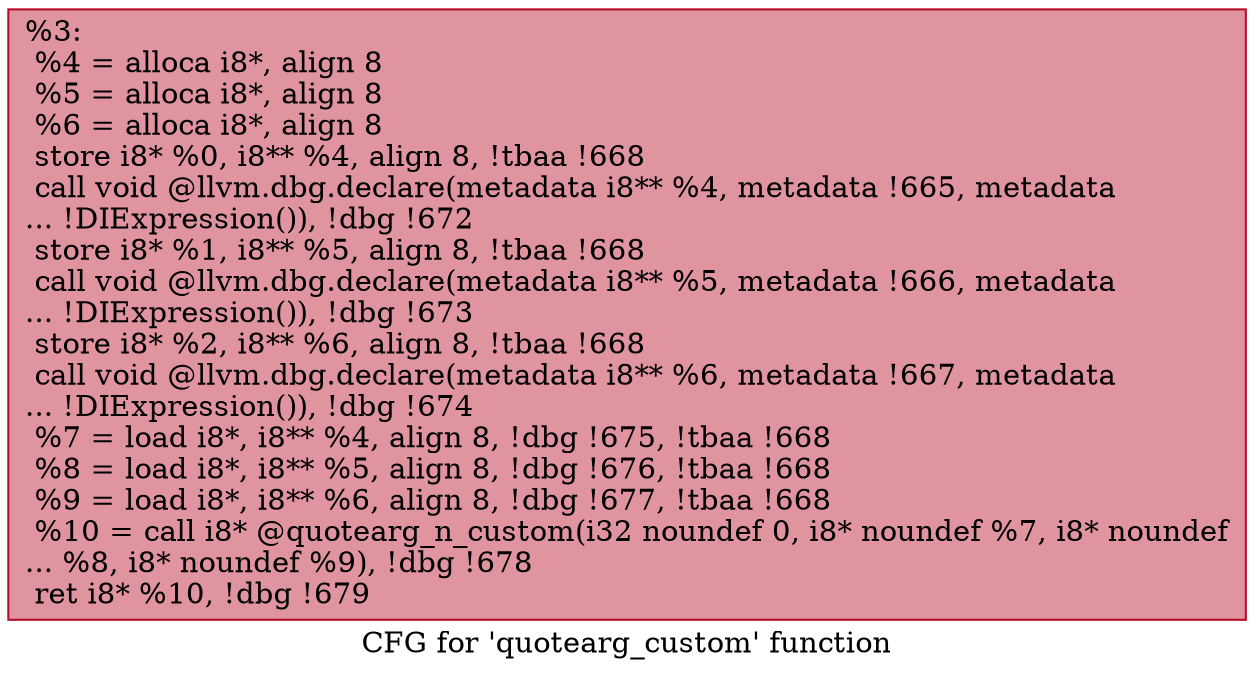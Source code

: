 digraph "CFG for 'quotearg_custom' function" {
	label="CFG for 'quotearg_custom' function";

	Node0x2343430 [shape=record,color="#b70d28ff", style=filled, fillcolor="#b70d2870",label="{%3:\l  %4 = alloca i8*, align 8\l  %5 = alloca i8*, align 8\l  %6 = alloca i8*, align 8\l  store i8* %0, i8** %4, align 8, !tbaa !668\l  call void @llvm.dbg.declare(metadata i8** %4, metadata !665, metadata\l... !DIExpression()), !dbg !672\l  store i8* %1, i8** %5, align 8, !tbaa !668\l  call void @llvm.dbg.declare(metadata i8** %5, metadata !666, metadata\l... !DIExpression()), !dbg !673\l  store i8* %2, i8** %6, align 8, !tbaa !668\l  call void @llvm.dbg.declare(metadata i8** %6, metadata !667, metadata\l... !DIExpression()), !dbg !674\l  %7 = load i8*, i8** %4, align 8, !dbg !675, !tbaa !668\l  %8 = load i8*, i8** %5, align 8, !dbg !676, !tbaa !668\l  %9 = load i8*, i8** %6, align 8, !dbg !677, !tbaa !668\l  %10 = call i8* @quotearg_n_custom(i32 noundef 0, i8* noundef %7, i8* noundef\l... %8, i8* noundef %9), !dbg !678\l  ret i8* %10, !dbg !679\l}"];
}
